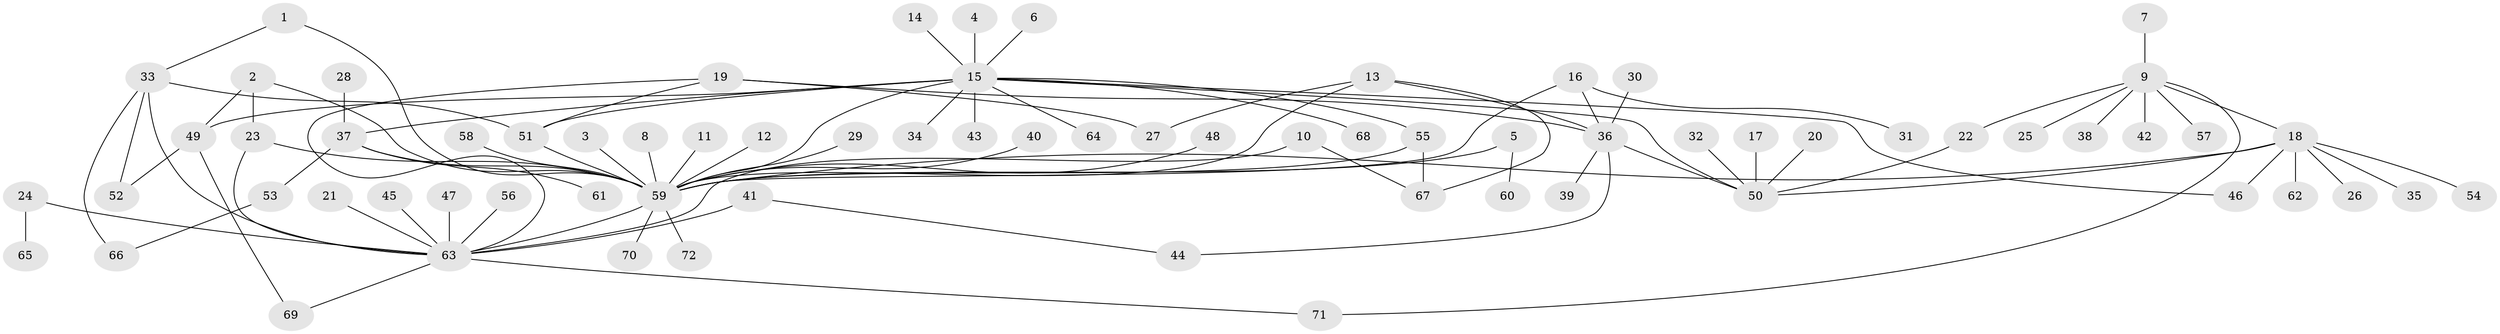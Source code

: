 // original degree distribution, {27: 0.006993006993006993, 6: 0.006993006993006993, 2: 0.21678321678321677, 10: 0.013986013986013986, 17: 0.006993006993006993, 1: 0.5384615384615384, 3: 0.11188811188811189, 18: 0.006993006993006993, 9: 0.013986013986013986, 7: 0.013986013986013986, 4: 0.04195804195804196, 5: 0.02097902097902098}
// Generated by graph-tools (version 1.1) at 2025/01/03/09/25 03:01:47]
// undirected, 72 vertices, 94 edges
graph export_dot {
graph [start="1"]
  node [color=gray90,style=filled];
  1;
  2;
  3;
  4;
  5;
  6;
  7;
  8;
  9;
  10;
  11;
  12;
  13;
  14;
  15;
  16;
  17;
  18;
  19;
  20;
  21;
  22;
  23;
  24;
  25;
  26;
  27;
  28;
  29;
  30;
  31;
  32;
  33;
  34;
  35;
  36;
  37;
  38;
  39;
  40;
  41;
  42;
  43;
  44;
  45;
  46;
  47;
  48;
  49;
  50;
  51;
  52;
  53;
  54;
  55;
  56;
  57;
  58;
  59;
  60;
  61;
  62;
  63;
  64;
  65;
  66;
  67;
  68;
  69;
  70;
  71;
  72;
  1 -- 33 [weight=1.0];
  1 -- 59 [weight=1.0];
  2 -- 23 [weight=1.0];
  2 -- 49 [weight=1.0];
  2 -- 59 [weight=1.0];
  3 -- 59 [weight=1.0];
  4 -- 15 [weight=1.0];
  5 -- 59 [weight=1.0];
  5 -- 60 [weight=1.0];
  6 -- 15 [weight=1.0];
  7 -- 9 [weight=1.0];
  8 -- 59 [weight=1.0];
  9 -- 18 [weight=1.0];
  9 -- 22 [weight=1.0];
  9 -- 25 [weight=1.0];
  9 -- 38 [weight=1.0];
  9 -- 42 [weight=1.0];
  9 -- 57 [weight=1.0];
  9 -- 71 [weight=1.0];
  10 -- 63 [weight=1.0];
  10 -- 67 [weight=1.0];
  11 -- 59 [weight=1.0];
  12 -- 59 [weight=1.0];
  13 -- 27 [weight=1.0];
  13 -- 36 [weight=1.0];
  13 -- 59 [weight=1.0];
  13 -- 67 [weight=1.0];
  14 -- 15 [weight=1.0];
  15 -- 34 [weight=1.0];
  15 -- 37 [weight=1.0];
  15 -- 43 [weight=1.0];
  15 -- 46 [weight=1.0];
  15 -- 49 [weight=1.0];
  15 -- 50 [weight=1.0];
  15 -- 51 [weight=1.0];
  15 -- 55 [weight=1.0];
  15 -- 59 [weight=1.0];
  15 -- 64 [weight=1.0];
  15 -- 68 [weight=1.0];
  16 -- 31 [weight=1.0];
  16 -- 36 [weight=1.0];
  16 -- 59 [weight=1.0];
  17 -- 50 [weight=1.0];
  18 -- 26 [weight=1.0];
  18 -- 35 [weight=1.0];
  18 -- 46 [weight=1.0];
  18 -- 50 [weight=1.0];
  18 -- 54 [weight=1.0];
  18 -- 59 [weight=1.0];
  18 -- 62 [weight=1.0];
  19 -- 27 [weight=1.0];
  19 -- 36 [weight=1.0];
  19 -- 51 [weight=1.0];
  19 -- 63 [weight=1.0];
  20 -- 50 [weight=1.0];
  21 -- 63 [weight=1.0];
  22 -- 50 [weight=1.0];
  23 -- 59 [weight=1.0];
  23 -- 63 [weight=2.0];
  24 -- 63 [weight=1.0];
  24 -- 65 [weight=1.0];
  28 -- 37 [weight=1.0];
  29 -- 59 [weight=1.0];
  30 -- 36 [weight=1.0];
  32 -- 50 [weight=1.0];
  33 -- 51 [weight=1.0];
  33 -- 52 [weight=1.0];
  33 -- 63 [weight=1.0];
  33 -- 66 [weight=1.0];
  36 -- 39 [weight=1.0];
  36 -- 44 [weight=1.0];
  36 -- 50 [weight=1.0];
  37 -- 53 [weight=1.0];
  37 -- 59 [weight=1.0];
  37 -- 61 [weight=1.0];
  40 -- 59 [weight=1.0];
  41 -- 44 [weight=1.0];
  41 -- 63 [weight=2.0];
  45 -- 63 [weight=1.0];
  47 -- 63 [weight=1.0];
  48 -- 59 [weight=1.0];
  49 -- 52 [weight=1.0];
  49 -- 69 [weight=1.0];
  51 -- 59 [weight=3.0];
  53 -- 66 [weight=1.0];
  55 -- 59 [weight=2.0];
  55 -- 67 [weight=1.0];
  56 -- 63 [weight=1.0];
  58 -- 59 [weight=2.0];
  59 -- 63 [weight=1.0];
  59 -- 70 [weight=1.0];
  59 -- 72 [weight=1.0];
  63 -- 69 [weight=1.0];
  63 -- 71 [weight=1.0];
}
